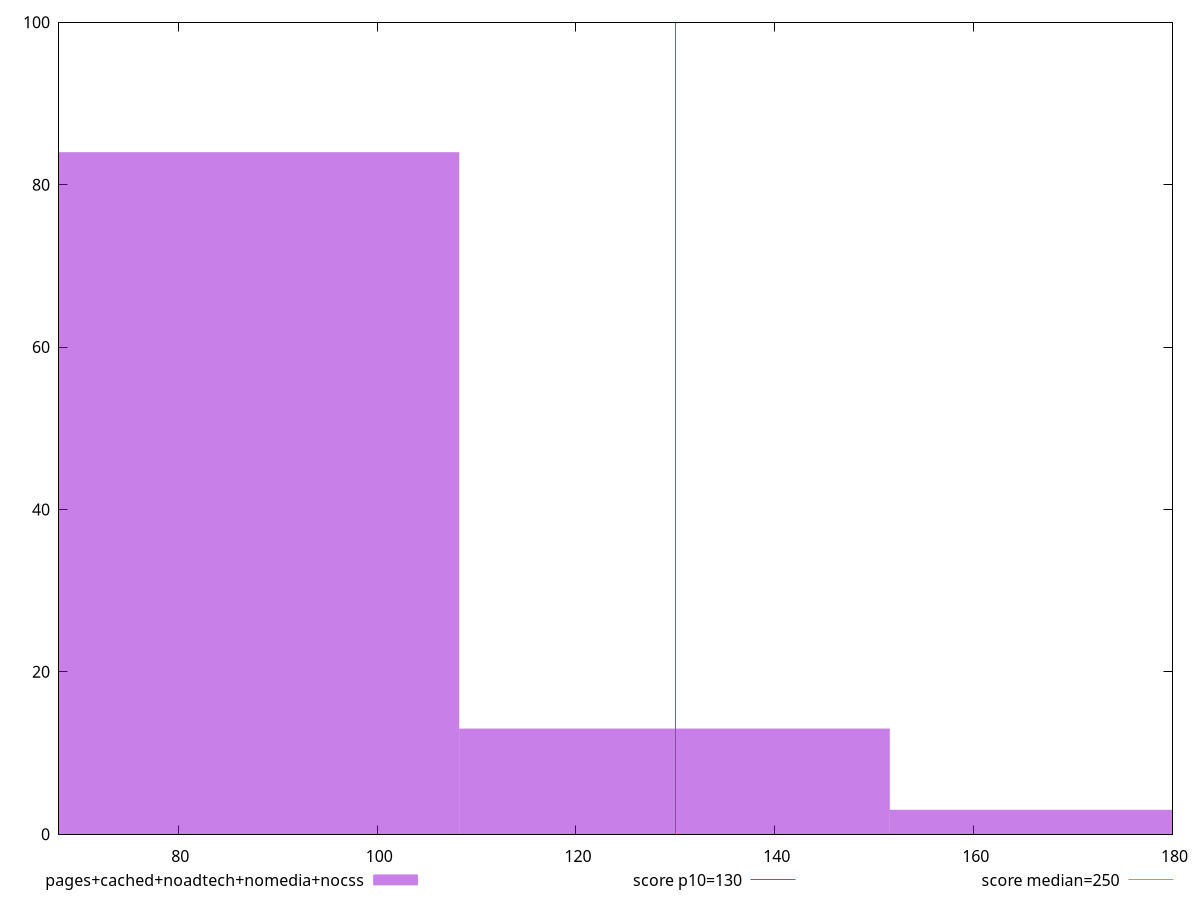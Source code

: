 reset

$pagesCachedNoadtechNomediaNocss <<EOF
129.91208407166903 13
173.21611209555869 3
86.60805604777934 84
EOF

set key outside below
set boxwidth 43.30402802388967
set xrange [68:180]
set yrange [0:100]
set trange [0:100]
set style fill transparent solid 0.5 noborder

set parametric
set terminal svg size 640, 490 enhanced background rgb 'white'
set output "report_00017_2021-02-10T15-08-03.406Z/max-potential-fid/comparison/histogram/4_vs_5.svg"

plot $pagesCachedNoadtechNomediaNocss title "pages+cached+noadtech+nomedia+nocss" with boxes, \
     130,t title "score p10=130", \
     250,t title "score median=250"

reset
